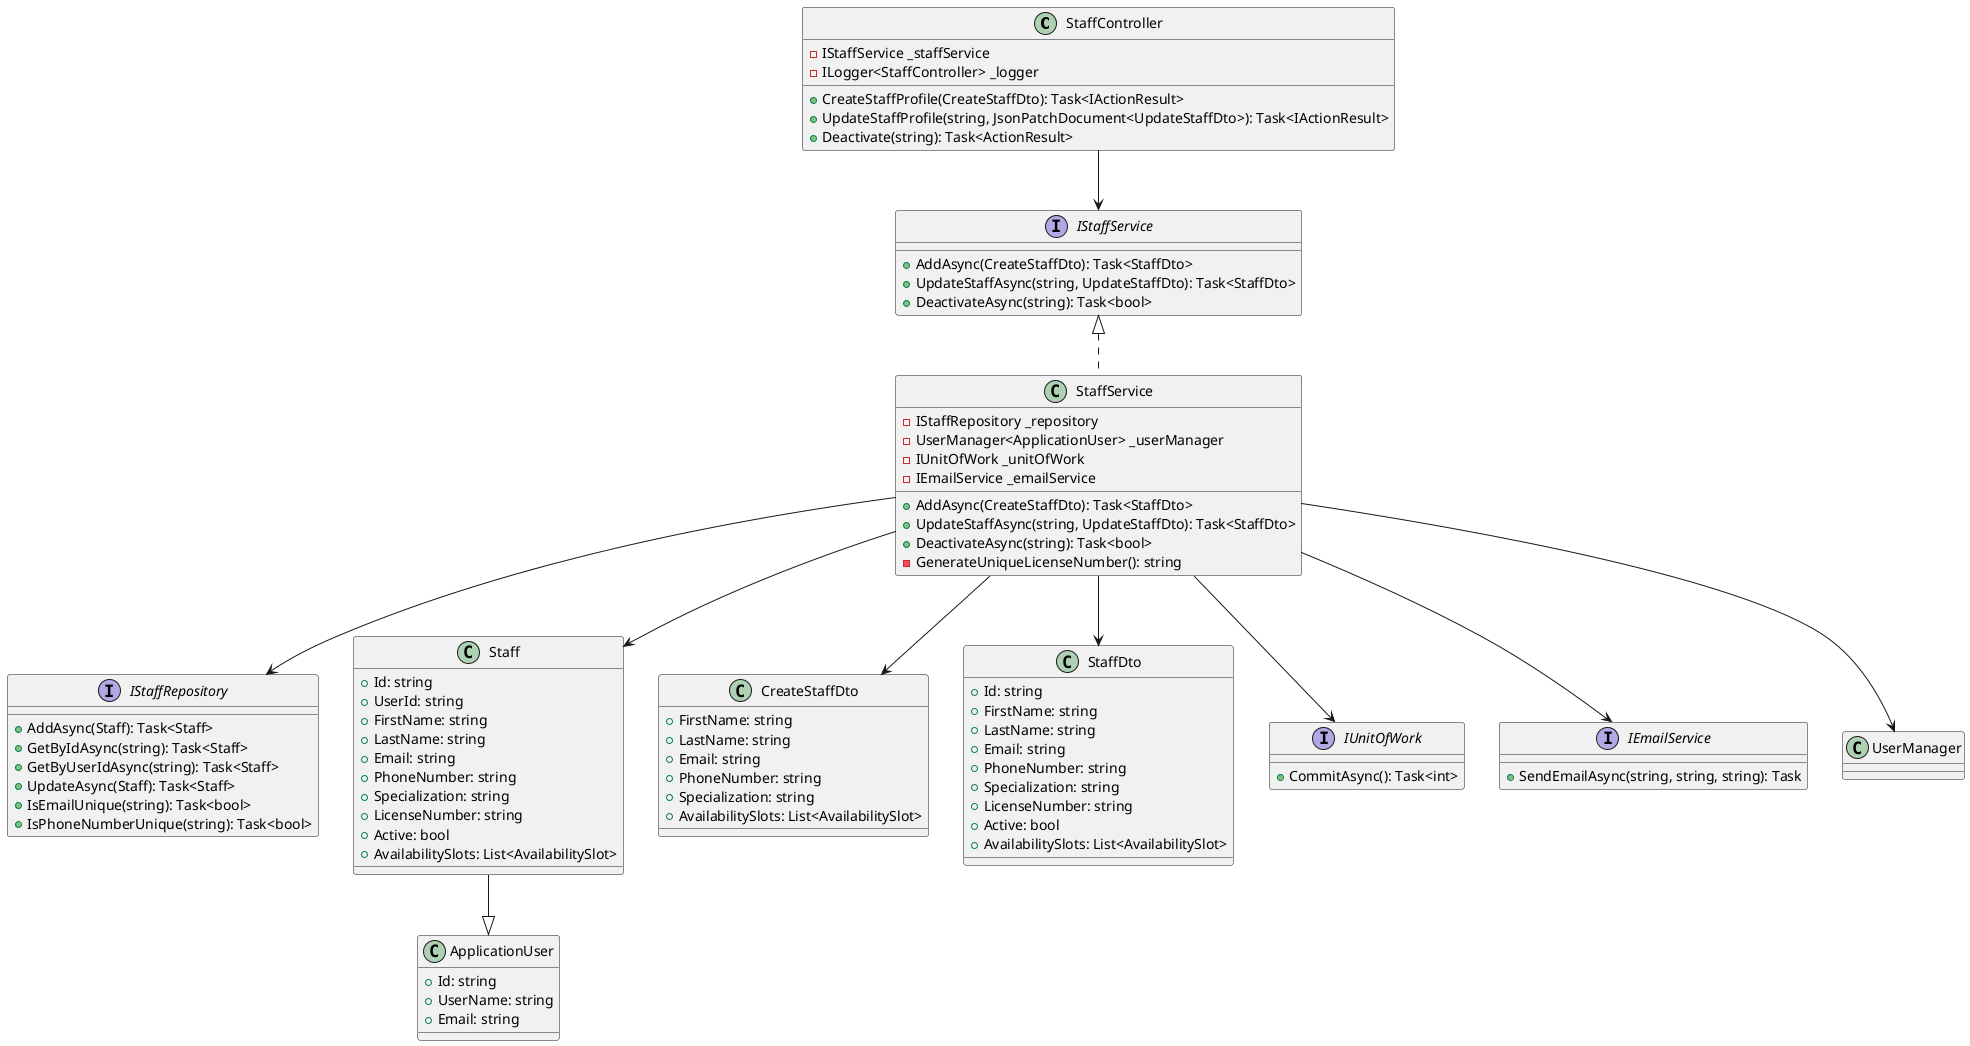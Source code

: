 @startuml
class StaffController {
  -IStaffService _staffService
  -ILogger<StaffController> _logger
  +CreateStaffProfile(CreateStaffDto): Task<IActionResult>
  +UpdateStaffProfile(string, JsonPatchDocument<UpdateStaffDto>): Task<IActionResult>
  +Deactivate(string): Task<ActionResult>
}

interface IStaffService {
  +AddAsync(CreateStaffDto): Task<StaffDto>
  +UpdateStaffAsync(string, UpdateStaffDto): Task<StaffDto>
  +DeactivateAsync(string): Task<bool>
}

class StaffService {
  -IStaffRepository _repository
  -UserManager<ApplicationUser> _userManager
  -IUnitOfWork _unitOfWork
  -IEmailService _emailService
  +AddAsync(CreateStaffDto): Task<StaffDto>
  +UpdateStaffAsync(string, UpdateStaffDto): Task<StaffDto>
  +DeactivateAsync(string): Task<bool>
  -GenerateUniqueLicenseNumber(): string
}

interface IStaffRepository {
  +AddAsync(Staff): Task<Staff>
  +GetByIdAsync(string): Task<Staff>
  +GetByUserIdAsync(string): Task<Staff>
  +UpdateAsync(Staff): Task<Staff>
  +IsEmailUnique(string): Task<bool>
  +IsPhoneNumberUnique(string): Task<bool>
}

class Staff {
  +Id: string
  +UserId: string
  +FirstName: string
  +LastName: string
  +Email: string
  +PhoneNumber: string
  +Specialization: string
  +LicenseNumber: string
  +Active: bool
  +AvailabilitySlots: List<AvailabilitySlot>
}

class CreateStaffDto {
  +FirstName: string
  +LastName: string
  +Email: string
  +PhoneNumber: string
  +Specialization: string
  +AvailabilitySlots: List<AvailabilitySlot>
}

class StaffDto {
  +Id: string
  +FirstName: string
  +LastName: string
  +Email: string
  +PhoneNumber: string
  +Specialization: string
  +LicenseNumber: string
  +Active: bool
  +AvailabilitySlots: List<AvailabilitySlot>
}

class ApplicationUser {
  +Id: string
  +UserName: string
  +Email: string
}

interface IUnitOfWork {
  +CommitAsync(): Task<int>
}

interface IEmailService {
  +SendEmailAsync(string, string, string): Task
}

StaffController --> IStaffService
IStaffService <|.. StaffService
StaffService --> IStaffRepository
StaffService --> UserManager
StaffService --> IUnitOfWork
StaffService --> IEmailService
Staff --|> ApplicationUser
StaffService --> Staff
StaffService --> CreateStaffDto
StaffService --> StaffDto
@enduml
